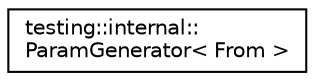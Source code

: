 digraph "Иерархия классов. Графический вид."
{
 // LATEX_PDF_SIZE
  edge [fontname="Helvetica",fontsize="10",labelfontname="Helvetica",labelfontsize="10"];
  node [fontname="Helvetica",fontsize="10",shape=record];
  rankdir="LR";
  Node0 [label="testing::internal::\lParamGenerator\< From \>",height=0.2,width=0.4,color="black", fillcolor="white", style="filled",URL="$classtesting_1_1internal_1_1ParamGenerator.html",tooltip=" "];
}
